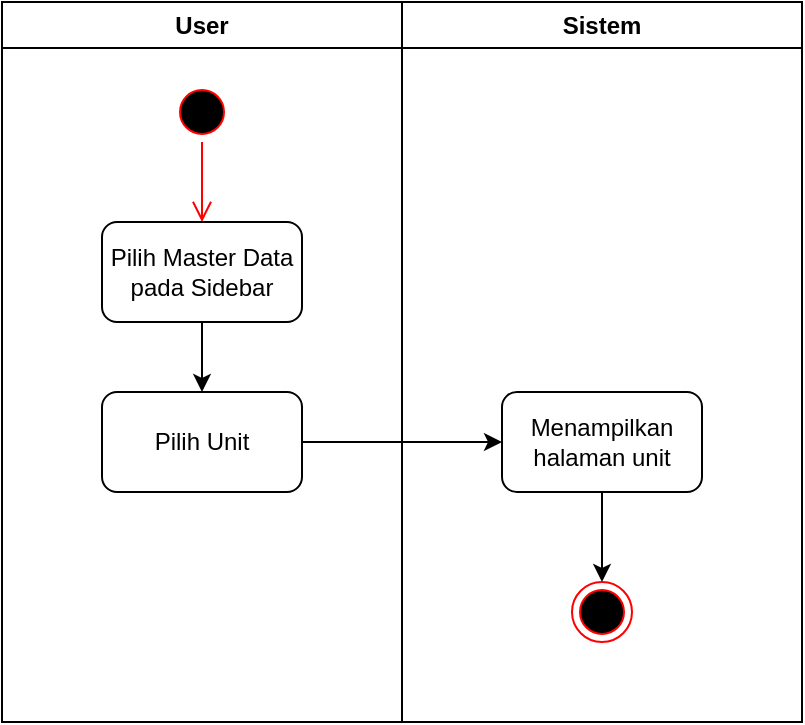 <mxfile>
    <diagram id="ArHhsupD1YVQPsTfiYMZ" name="Page-1">
        <mxGraphModel dx="1072" dy="563" grid="1" gridSize="10" guides="1" tooltips="1" connect="1" arrows="1" fold="1" page="1" pageScale="1" pageWidth="850" pageHeight="1100" math="0" shadow="0">
            <root>
                <mxCell id="0"/>
                <mxCell id="1" parent="0"/>
                <mxCell id="3" value="User" style="swimlane;whiteSpace=wrap;html=1;" parent="1" vertex="1">
                    <mxGeometry x="80" y="80" width="200" height="360" as="geometry"/>
                </mxCell>
                <mxCell id="5" value="" style="ellipse;html=1;shape=startState;fillColor=#000000;strokeColor=#ff0000;" parent="3" vertex="1">
                    <mxGeometry x="85" y="40" width="30" height="30" as="geometry"/>
                </mxCell>
                <mxCell id="6" value="" style="edgeStyle=orthogonalEdgeStyle;html=1;verticalAlign=bottom;endArrow=open;endSize=8;strokeColor=#ff0000;entryX=0.5;entryY=0;entryDx=0;entryDy=0;" parent="3" source="5" target="13" edge="1">
                    <mxGeometry relative="1" as="geometry">
                        <mxPoint x="100" y="130" as="targetPoint"/>
                    </mxGeometry>
                </mxCell>
                <mxCell id="13" value="Pilih Master Data pada Sidebar" style="rounded=1;whiteSpace=wrap;html=1;" parent="3" vertex="1">
                    <mxGeometry x="50" y="110" width="100" height="50" as="geometry"/>
                </mxCell>
                <mxCell id="14" value="Pilih Unit" style="rounded=1;whiteSpace=wrap;html=1;" parent="3" vertex="1">
                    <mxGeometry x="50" y="195" width="100" height="50" as="geometry"/>
                </mxCell>
                <mxCell id="15" value="" style="edgeStyle=none;html=1;" parent="3" source="13" target="14" edge="1">
                    <mxGeometry relative="1" as="geometry"/>
                </mxCell>
                <mxCell id="4" value="Sistem" style="swimlane;whiteSpace=wrap;html=1;" parent="1" vertex="1">
                    <mxGeometry x="280" y="80" width="200" height="360" as="geometry"/>
                </mxCell>
                <mxCell id="23" value="" style="edgeStyle=none;html=1;" parent="4" source="20" target="22" edge="1">
                    <mxGeometry relative="1" as="geometry"/>
                </mxCell>
                <mxCell id="20" value="Menampilkan halaman unit" style="rounded=1;whiteSpace=wrap;html=1;" parent="4" vertex="1">
                    <mxGeometry x="50" y="195" width="100" height="50" as="geometry"/>
                </mxCell>
                <mxCell id="22" value="" style="ellipse;html=1;shape=endState;fillColor=#000000;strokeColor=#ff0000;" parent="4" vertex="1">
                    <mxGeometry x="85" y="290" width="30" height="30" as="geometry"/>
                </mxCell>
                <mxCell id="27" value="" style="edgeStyle=none;html=1;" parent="1" source="14" target="20" edge="1">
                    <mxGeometry relative="1" as="geometry"/>
                </mxCell>
            </root>
        </mxGraphModel>
    </diagram>
</mxfile>